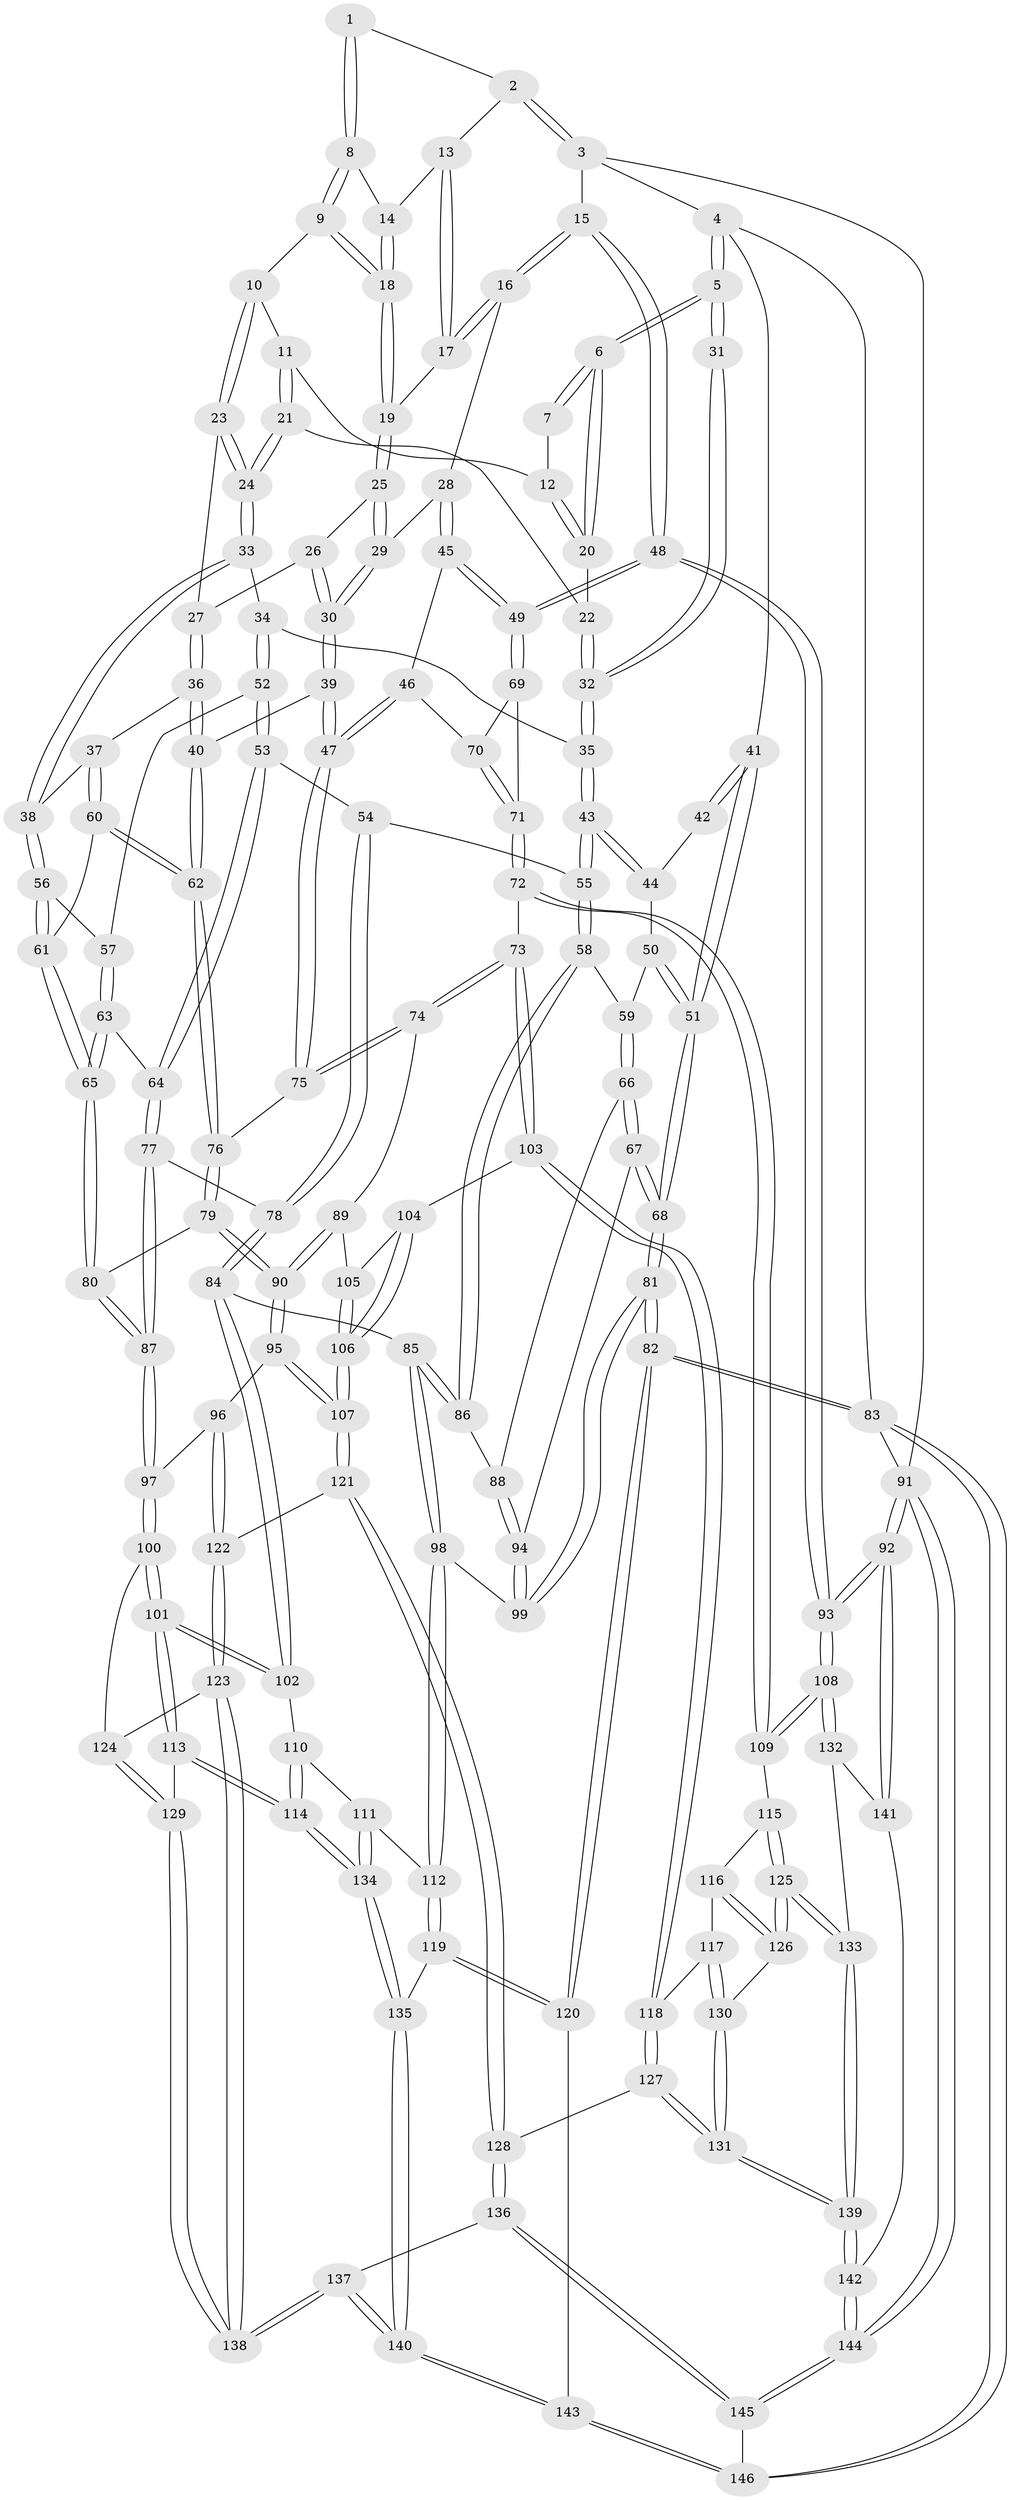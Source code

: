// Generated by graph-tools (version 1.1) at 2025/17/03/09/25 04:17:15]
// undirected, 146 vertices, 362 edges
graph export_dot {
graph [start="1"]
  node [color=gray90,style=filled];
  1 [pos="+0.5963594726228229+0"];
  2 [pos="+0.8907769397754373+0"];
  3 [pos="+1+0"];
  4 [pos="+0+0"];
  5 [pos="+0+0"];
  6 [pos="+0+0"];
  7 [pos="+0.5079874739734769+0"];
  8 [pos="+0.6074745286863172+0.009318996248561136"];
  9 [pos="+0.5905008474316205+0.1051946827651735"];
  10 [pos="+0.5751316976260078+0.11737052451003255"];
  11 [pos="+0.5587054339331091+0.12043355958999832"];
  12 [pos="+0.4326353125189913+0.0641436173229065"];
  13 [pos="+0.7683921992228898+0.0612356258074274"];
  14 [pos="+0.7283072005597306+0.0858448418721295"];
  15 [pos="+1+0"];
  16 [pos="+0.9323623438079214+0.18509306343814586"];
  17 [pos="+0.8209335359595046+0.15830411004194156"];
  18 [pos="+0.6887375881624254+0.15751104197689103"];
  19 [pos="+0.7105168271555609+0.20070076263145065"];
  20 [pos="+0.386898074610552+0.10681973791986338"];
  21 [pos="+0.4914340054465754+0.18146751023180152"];
  22 [pos="+0.3729088826200466+0.1918212826087532"];
  23 [pos="+0.5864349416976522+0.25430177850616664"];
  24 [pos="+0.5468828721534555+0.2660874763332354"];
  25 [pos="+0.7100926557302433+0.2028051566101666"];
  26 [pos="+0.62955259286395+0.25271089833079463"];
  27 [pos="+0.6087124453077252+0.26171075887278167"];
  28 [pos="+0.8930177864507531+0.26440539653991213"];
  29 [pos="+0.7521456520025624+0.2838643893294495"];
  30 [pos="+0.7328443367866565+0.3432323267624258"];
  31 [pos="+0.2620943457537484+0.19190945572439586"];
  32 [pos="+0.34603706563459036+0.23140128672356364"];
  33 [pos="+0.49546412253871774+0.316265844805734"];
  34 [pos="+0.3544796087317916+0.2768484595720844"];
  35 [pos="+0.35224576271911545+0.2743689169455506"];
  36 [pos="+0.640346464794753+0.36937675368556"];
  37 [pos="+0.5375139201845734+0.3794481980051804"];
  38 [pos="+0.5188742330580541+0.370314384129883"];
  39 [pos="+0.7220791044011388+0.3967284079516605"];
  40 [pos="+0.6570863882666607+0.38027131775129475"];
  41 [pos="+0+0"];
  42 [pos="+0.14041214172354352+0.274203106546632"];
  43 [pos="+0.21311008972167236+0.3660244767732196"];
  44 [pos="+0.1498930898480843+0.3060549264696458"];
  45 [pos="+0.8947654788115286+0.3048567429233891"];
  46 [pos="+0.8548333426876159+0.40463787026514614"];
  47 [pos="+0.7429697784366789+0.4256097169350926"];
  48 [pos="+1+0.4689189596790879"];
  49 [pos="+1+0.4655559360610384"];
  50 [pos="+0.06164743863599592+0.3672814617065198"];
  51 [pos="+0+0.3183453748479788"];
  52 [pos="+0.3666936270163118+0.36058803820452323"];
  53 [pos="+0.34186556782234645+0.44285841305449863"];
  54 [pos="+0.2956102100590201+0.4629379157622474"];
  55 [pos="+0.19676267649456144+0.4451202610889003"];
  56 [pos="+0.49129167836444+0.40381518730868776"];
  57 [pos="+0.434316660036687+0.41951301714067407"];
  58 [pos="+0.18707358953267778+0.45526428756896176"];
  59 [pos="+0.12336642508055275+0.4313263489758229"];
  60 [pos="+0.5658739695812033+0.4735980731332935"];
  61 [pos="+0.49156161847031654+0.4565118786755436"];
  62 [pos="+0.5735370942177164+0.48400476195370407"];
  63 [pos="+0.42365013066572443+0.4957665786296488"];
  64 [pos="+0.39776269539275577+0.49488806501342525"];
  65 [pos="+0.4513823960837979+0.512749990390352"];
  66 [pos="+0+0.4864180034410456"];
  67 [pos="+0+0.4883467100766327"];
  68 [pos="+0+0.4626747491164704"];
  69 [pos="+1+0.4781962983002167"];
  70 [pos="+0.8642272462454078+0.4131083158608322"];
  71 [pos="+0.878499937584955+0.5799959387505061"];
  72 [pos="+0.876591286242664+0.5823776404532154"];
  73 [pos="+0.8249390742227206+0.5977066621114993"];
  74 [pos="+0.7411724452815469+0.48253276862970085"];
  75 [pos="+0.7396386685636198+0.4450139070621351"];
  76 [pos="+0.5764881219833032+0.49926020373672175"];
  77 [pos="+0.33826123540963365+0.5593038727675078"];
  78 [pos="+0.3228622925825147+0.5654103567802271"];
  79 [pos="+0.5754372356392182+0.5056843518270648"];
  80 [pos="+0.457270478651663+0.5219861835289219"];
  81 [pos="+0+0.8872195357392086"];
  82 [pos="+0+0.9626561823325723"];
  83 [pos="+0+1"];
  84 [pos="+0.2938772648145872+0.6008976117946944"];
  85 [pos="+0.21191905942248504+0.5855664616258075"];
  86 [pos="+0.17666570335553122+0.5051843543461001"];
  87 [pos="+0.4613367155149834+0.6047084618416682"];
  88 [pos="+0.13514437635891954+0.5195750227219573"];
  89 [pos="+0.6546019248136217+0.5681005504342174"];
  90 [pos="+0.601775806450264+0.5753562702830489"];
  91 [pos="+1+1"];
  92 [pos="+1+1"];
  93 [pos="+1+0.7680142672709948"];
  94 [pos="+0.0722723359293471+0.5823026374428834"];
  95 [pos="+0.5812633498607003+0.6083412209026563"];
  96 [pos="+0.47954660384220316+0.638187679974032"];
  97 [pos="+0.47407570873739313+0.638867189097122"];
  98 [pos="+0.16742910740013667+0.6538702786832513"];
  99 [pos="+0.07502811401828173+0.6557863873240625"];
  100 [pos="+0.4425677975607352+0.6837922792414002"];
  101 [pos="+0.4290038868645705+0.690280744153965"];
  102 [pos="+0.29833101748592344+0.6090595256641482"];
  103 [pos="+0.7836473801809412+0.6711904743268572"];
  104 [pos="+0.7804076143515375+0.6710237578318531"];
  105 [pos="+0.6809306059595861+0.5960861911203263"];
  106 [pos="+0.6480210107309042+0.711691499127754"];
  107 [pos="+0.6419880385138793+0.7141911120322214"];
  108 [pos="+1+0.7686346614237911"];
  109 [pos="+0.9916284907386395+0.6960052066558929"];
  110 [pos="+0.2931439918041588+0.6417305109140076"];
  111 [pos="+0.2505975250880527+0.7360471970342075"];
  112 [pos="+0.19155831096520085+0.715218024690007"];
  113 [pos="+0.36386191001880364+0.7808722935695553"];
  114 [pos="+0.35473857427522+0.7892233813346602"];
  115 [pos="+0.9446941893084152+0.7098921582760134"];
  116 [pos="+0.886140844539806+0.7178584960348438"];
  117 [pos="+0.7919393722480975+0.6861056454086993"];
  118 [pos="+0.7893305457311961+0.6843380947202363"];
  119 [pos="+0.1099627476627895+0.8306245096865533"];
  120 [pos="+0.054989396590704495+0.8617646941599915"];
  121 [pos="+0.6313701158860094+0.7388026770721161"];
  122 [pos="+0.6050810604882716+0.7502495445724878"];
  123 [pos="+0.584161827087287+0.7657156396715277"];
  124 [pos="+0.4719540711274197+0.7154597815348692"];
  125 [pos="+0.8881792843835488+0.7980880114970872"];
  126 [pos="+0.8866889542721264+0.7973977099192989"];
  127 [pos="+0.7382928453283589+0.8783681277368852"];
  128 [pos="+0.7284418134210141+0.8774522507912313"];
  129 [pos="+0.5070114191210479+0.8176949515302714"];
  130 [pos="+0.8616258228248959+0.796878765423002"];
  131 [pos="+0.7523229669518278+0.8871747013022485"];
  132 [pos="+1+0.838396672136588"];
  133 [pos="+0.9516012419551932+0.8446249255010626"];
  134 [pos="+0.3302345625953836+0.818496325488764"];
  135 [pos="+0.32817675223787934+0.8305513259959368"];
  136 [pos="+0.6027830077923756+0.9282939159200627"];
  137 [pos="+0.5397097199257285+0.8680803312659081"];
  138 [pos="+0.5391091672350715+0.8518554155654045"];
  139 [pos="+0.8133193684818518+0.9563678761413039"];
  140 [pos="+0.3482588045100896+0.9290861383270015"];
  141 [pos="+0.9506944268016074+0.9549116552898518"];
  142 [pos="+0.8189231894601345+0.9780044964137848"];
  143 [pos="+0.3413168936976368+0.9563348357244467"];
  144 [pos="+0.8336202248059316+1"];
  145 [pos="+0.535957619818154+1"];
  146 [pos="+0.33288522976500057+1"];
  1 -- 2;
  1 -- 8;
  1 -- 8;
  2 -- 3;
  2 -- 3;
  2 -- 13;
  3 -- 4;
  3 -- 15;
  3 -- 91;
  4 -- 5;
  4 -- 5;
  4 -- 41;
  4 -- 83;
  5 -- 6;
  5 -- 6;
  5 -- 31;
  5 -- 31;
  6 -- 7;
  6 -- 7;
  6 -- 20;
  6 -- 20;
  7 -- 12;
  8 -- 9;
  8 -- 9;
  8 -- 14;
  9 -- 10;
  9 -- 18;
  9 -- 18;
  10 -- 11;
  10 -- 23;
  10 -- 23;
  11 -- 12;
  11 -- 21;
  11 -- 21;
  12 -- 20;
  12 -- 20;
  13 -- 14;
  13 -- 17;
  13 -- 17;
  14 -- 18;
  14 -- 18;
  15 -- 16;
  15 -- 16;
  15 -- 48;
  15 -- 48;
  16 -- 17;
  16 -- 17;
  16 -- 28;
  17 -- 19;
  18 -- 19;
  18 -- 19;
  19 -- 25;
  19 -- 25;
  20 -- 22;
  21 -- 22;
  21 -- 24;
  21 -- 24;
  22 -- 32;
  22 -- 32;
  23 -- 24;
  23 -- 24;
  23 -- 27;
  24 -- 33;
  24 -- 33;
  25 -- 26;
  25 -- 29;
  25 -- 29;
  26 -- 27;
  26 -- 30;
  26 -- 30;
  27 -- 36;
  27 -- 36;
  28 -- 29;
  28 -- 45;
  28 -- 45;
  29 -- 30;
  29 -- 30;
  30 -- 39;
  30 -- 39;
  31 -- 32;
  31 -- 32;
  32 -- 35;
  32 -- 35;
  33 -- 34;
  33 -- 38;
  33 -- 38;
  34 -- 35;
  34 -- 52;
  34 -- 52;
  35 -- 43;
  35 -- 43;
  36 -- 37;
  36 -- 40;
  36 -- 40;
  37 -- 38;
  37 -- 60;
  37 -- 60;
  38 -- 56;
  38 -- 56;
  39 -- 40;
  39 -- 47;
  39 -- 47;
  40 -- 62;
  40 -- 62;
  41 -- 42;
  41 -- 42;
  41 -- 51;
  41 -- 51;
  42 -- 44;
  43 -- 44;
  43 -- 44;
  43 -- 55;
  43 -- 55;
  44 -- 50;
  45 -- 46;
  45 -- 49;
  45 -- 49;
  46 -- 47;
  46 -- 47;
  46 -- 70;
  47 -- 75;
  47 -- 75;
  48 -- 49;
  48 -- 49;
  48 -- 93;
  48 -- 93;
  49 -- 69;
  49 -- 69;
  50 -- 51;
  50 -- 51;
  50 -- 59;
  51 -- 68;
  51 -- 68;
  52 -- 53;
  52 -- 53;
  52 -- 57;
  53 -- 54;
  53 -- 64;
  53 -- 64;
  54 -- 55;
  54 -- 78;
  54 -- 78;
  55 -- 58;
  55 -- 58;
  56 -- 57;
  56 -- 61;
  56 -- 61;
  57 -- 63;
  57 -- 63;
  58 -- 59;
  58 -- 86;
  58 -- 86;
  59 -- 66;
  59 -- 66;
  60 -- 61;
  60 -- 62;
  60 -- 62;
  61 -- 65;
  61 -- 65;
  62 -- 76;
  62 -- 76;
  63 -- 64;
  63 -- 65;
  63 -- 65;
  64 -- 77;
  64 -- 77;
  65 -- 80;
  65 -- 80;
  66 -- 67;
  66 -- 67;
  66 -- 88;
  67 -- 68;
  67 -- 68;
  67 -- 94;
  68 -- 81;
  68 -- 81;
  69 -- 70;
  69 -- 71;
  70 -- 71;
  70 -- 71;
  71 -- 72;
  71 -- 72;
  72 -- 73;
  72 -- 109;
  72 -- 109;
  73 -- 74;
  73 -- 74;
  73 -- 103;
  73 -- 103;
  74 -- 75;
  74 -- 75;
  74 -- 89;
  75 -- 76;
  76 -- 79;
  76 -- 79;
  77 -- 78;
  77 -- 87;
  77 -- 87;
  78 -- 84;
  78 -- 84;
  79 -- 80;
  79 -- 90;
  79 -- 90;
  80 -- 87;
  80 -- 87;
  81 -- 82;
  81 -- 82;
  81 -- 99;
  81 -- 99;
  82 -- 83;
  82 -- 83;
  82 -- 120;
  82 -- 120;
  83 -- 146;
  83 -- 146;
  83 -- 91;
  84 -- 85;
  84 -- 102;
  84 -- 102;
  85 -- 86;
  85 -- 86;
  85 -- 98;
  85 -- 98;
  86 -- 88;
  87 -- 97;
  87 -- 97;
  88 -- 94;
  88 -- 94;
  89 -- 90;
  89 -- 90;
  89 -- 105;
  90 -- 95;
  90 -- 95;
  91 -- 92;
  91 -- 92;
  91 -- 144;
  91 -- 144;
  92 -- 93;
  92 -- 93;
  92 -- 141;
  92 -- 141;
  93 -- 108;
  93 -- 108;
  94 -- 99;
  94 -- 99;
  95 -- 96;
  95 -- 107;
  95 -- 107;
  96 -- 97;
  96 -- 122;
  96 -- 122;
  97 -- 100;
  97 -- 100;
  98 -- 99;
  98 -- 112;
  98 -- 112;
  100 -- 101;
  100 -- 101;
  100 -- 124;
  101 -- 102;
  101 -- 102;
  101 -- 113;
  101 -- 113;
  102 -- 110;
  103 -- 104;
  103 -- 118;
  103 -- 118;
  104 -- 105;
  104 -- 106;
  104 -- 106;
  105 -- 106;
  105 -- 106;
  106 -- 107;
  106 -- 107;
  107 -- 121;
  107 -- 121;
  108 -- 109;
  108 -- 109;
  108 -- 132;
  108 -- 132;
  109 -- 115;
  110 -- 111;
  110 -- 114;
  110 -- 114;
  111 -- 112;
  111 -- 134;
  111 -- 134;
  112 -- 119;
  112 -- 119;
  113 -- 114;
  113 -- 114;
  113 -- 129;
  114 -- 134;
  114 -- 134;
  115 -- 116;
  115 -- 125;
  115 -- 125;
  116 -- 117;
  116 -- 126;
  116 -- 126;
  117 -- 118;
  117 -- 130;
  117 -- 130;
  118 -- 127;
  118 -- 127;
  119 -- 120;
  119 -- 120;
  119 -- 135;
  120 -- 143;
  121 -- 122;
  121 -- 128;
  121 -- 128;
  122 -- 123;
  122 -- 123;
  123 -- 124;
  123 -- 138;
  123 -- 138;
  124 -- 129;
  124 -- 129;
  125 -- 126;
  125 -- 126;
  125 -- 133;
  125 -- 133;
  126 -- 130;
  127 -- 128;
  127 -- 131;
  127 -- 131;
  128 -- 136;
  128 -- 136;
  129 -- 138;
  129 -- 138;
  130 -- 131;
  130 -- 131;
  131 -- 139;
  131 -- 139;
  132 -- 133;
  132 -- 141;
  133 -- 139;
  133 -- 139;
  134 -- 135;
  134 -- 135;
  135 -- 140;
  135 -- 140;
  136 -- 137;
  136 -- 145;
  136 -- 145;
  137 -- 138;
  137 -- 138;
  137 -- 140;
  137 -- 140;
  139 -- 142;
  139 -- 142;
  140 -- 143;
  140 -- 143;
  141 -- 142;
  142 -- 144;
  142 -- 144;
  143 -- 146;
  143 -- 146;
  144 -- 145;
  144 -- 145;
  145 -- 146;
}
